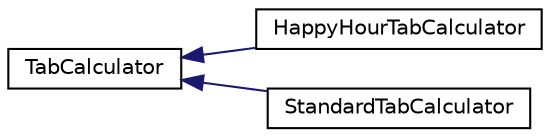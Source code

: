 digraph "Graphical Class Hierarchy"
{
 // LATEX_PDF_SIZE
  edge [fontname="Helvetica",fontsize="10",labelfontname="Helvetica",labelfontsize="10"];
  node [fontname="Helvetica",fontsize="10",shape=record];
  rankdir="LR";
  Node0 [label="TabCalculator",height=0.2,width=0.4,color="black", fillcolor="white", style="filled",URL="$classTabCalculator.html",tooltip="Represents a tab calculator."];
  Node0 -> Node1 [dir="back",color="midnightblue",fontsize="10",style="solid",fontname="Helvetica"];
  Node1 [label="HappyHourTabCalculator",height=0.2,width=0.4,color="black", fillcolor="white", style="filled",URL="$classHappyHourTabCalculator.html",tooltip=" "];
  Node0 -> Node2 [dir="back",color="midnightblue",fontsize="10",style="solid",fontname="Helvetica"];
  Node2 [label="StandardTabCalculator",height=0.2,width=0.4,color="black", fillcolor="white", style="filled",URL="$classStandardTabCalculator.html",tooltip="Represents the standard tab calculator of a restaurant."];
}
